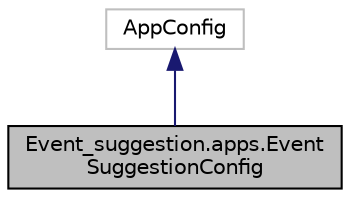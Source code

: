 digraph "Event_suggestion.apps.EventSuggestionConfig"
{
  edge [fontname="Helvetica",fontsize="10",labelfontname="Helvetica",labelfontsize="10"];
  node [fontname="Helvetica",fontsize="10",shape=record];
  Node1 [label="Event_suggestion.apps.Event\lSuggestionConfig",height=0.2,width=0.4,color="black", fillcolor="grey75", style="filled", fontcolor="black"];
  Node2 -> Node1 [dir="back",color="midnightblue",fontsize="10",style="solid"];
  Node2 [label="AppConfig",height=0.2,width=0.4,color="grey75", fillcolor="white", style="filled"];
}
